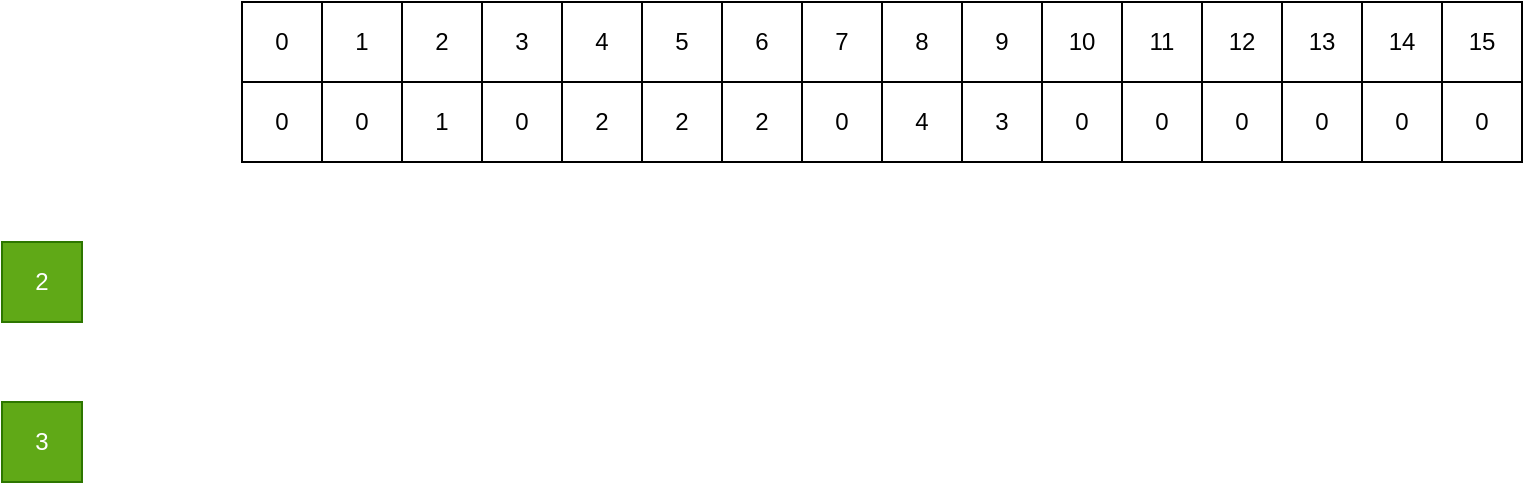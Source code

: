 <mxfile version="15.8.7" type="device"><diagram id="CTNKyXV0qniDoD_93Zks" name="페이지-1"><mxGraphModel dx="981" dy="591" grid="1" gridSize="10" guides="1" tooltips="1" connect="1" arrows="1" fold="1" page="1" pageScale="1" pageWidth="10000" pageHeight="10000" math="0" shadow="0"><root><mxCell id="0"/><mxCell id="1" parent="0"/><mxCell id="Zb6YqIeWBTnAUGPsHzLT-1" value="0" style="rounded=0;whiteSpace=wrap;html=1;" vertex="1" parent="1"><mxGeometry x="360" y="200" width="40" height="40" as="geometry"/></mxCell><mxCell id="Zb6YqIeWBTnAUGPsHzLT-2" value="3" style="rounded=0;whiteSpace=wrap;html=1;" vertex="1" parent="1"><mxGeometry x="480" y="200" width="40" height="40" as="geometry"/></mxCell><mxCell id="Zb6YqIeWBTnAUGPsHzLT-3" value="1" style="rounded=0;whiteSpace=wrap;html=1;" vertex="1" parent="1"><mxGeometry x="400" y="200" width="40" height="40" as="geometry"/></mxCell><mxCell id="Zb6YqIeWBTnAUGPsHzLT-4" value="2" style="rounded=0;whiteSpace=wrap;html=1;" vertex="1" parent="1"><mxGeometry x="440" y="200" width="40" height="40" as="geometry"/></mxCell><mxCell id="Zb6YqIeWBTnAUGPsHzLT-5" value="4" style="rounded=0;whiteSpace=wrap;html=1;" vertex="1" parent="1"><mxGeometry x="520" y="200" width="40" height="40" as="geometry"/></mxCell><mxCell id="Zb6YqIeWBTnAUGPsHzLT-6" value="5" style="rounded=0;whiteSpace=wrap;html=1;" vertex="1" parent="1"><mxGeometry x="560" y="200" width="40" height="40" as="geometry"/></mxCell><mxCell id="Zb6YqIeWBTnAUGPsHzLT-7" value="8" style="rounded=0;whiteSpace=wrap;html=1;" vertex="1" parent="1"><mxGeometry x="680" y="200" width="40" height="40" as="geometry"/></mxCell><mxCell id="Zb6YqIeWBTnAUGPsHzLT-8" value="6" style="rounded=0;whiteSpace=wrap;html=1;" vertex="1" parent="1"><mxGeometry x="600" y="200" width="40" height="40" as="geometry"/></mxCell><mxCell id="Zb6YqIeWBTnAUGPsHzLT-9" value="7" style="rounded=0;whiteSpace=wrap;html=1;" vertex="1" parent="1"><mxGeometry x="640" y="200" width="40" height="40" as="geometry"/></mxCell><mxCell id="Zb6YqIeWBTnAUGPsHzLT-10" value="9" style="rounded=0;whiteSpace=wrap;html=1;" vertex="1" parent="1"><mxGeometry x="720" y="200" width="40" height="40" as="geometry"/></mxCell><mxCell id="Zb6YqIeWBTnAUGPsHzLT-11" value="10" style="rounded=0;whiteSpace=wrap;html=1;" vertex="1" parent="1"><mxGeometry x="760" y="200" width="40" height="40" as="geometry"/></mxCell><mxCell id="Zb6YqIeWBTnAUGPsHzLT-12" value="13" style="rounded=0;whiteSpace=wrap;html=1;" vertex="1" parent="1"><mxGeometry x="880" y="200" width="40" height="40" as="geometry"/></mxCell><mxCell id="Zb6YqIeWBTnAUGPsHzLT-13" value="11" style="rounded=0;whiteSpace=wrap;html=1;" vertex="1" parent="1"><mxGeometry x="800" y="200" width="40" height="40" as="geometry"/></mxCell><mxCell id="Zb6YqIeWBTnAUGPsHzLT-14" value="12" style="rounded=0;whiteSpace=wrap;html=1;" vertex="1" parent="1"><mxGeometry x="840" y="200" width="40" height="40" as="geometry"/></mxCell><mxCell id="Zb6YqIeWBTnAUGPsHzLT-15" value="14" style="rounded=0;whiteSpace=wrap;html=1;" vertex="1" parent="1"><mxGeometry x="920" y="200" width="40" height="40" as="geometry"/></mxCell><mxCell id="Zb6YqIeWBTnAUGPsHzLT-16" value="15" style="rounded=0;whiteSpace=wrap;html=1;" vertex="1" parent="1"><mxGeometry x="960" y="200" width="40" height="40" as="geometry"/></mxCell><mxCell id="Zb6YqIeWBTnAUGPsHzLT-17" value="0" style="rounded=0;whiteSpace=wrap;html=1;" vertex="1" parent="1"><mxGeometry x="360" y="240" width="40" height="40" as="geometry"/></mxCell><mxCell id="Zb6YqIeWBTnAUGPsHzLT-18" value="0" style="rounded=0;whiteSpace=wrap;html=1;" vertex="1" parent="1"><mxGeometry x="400" y="240" width="40" height="40" as="geometry"/></mxCell><mxCell id="Zb6YqIeWBTnAUGPsHzLT-19" value="1" style="rounded=0;whiteSpace=wrap;html=1;" vertex="1" parent="1"><mxGeometry x="440" y="240" width="40" height="40" as="geometry"/></mxCell><mxCell id="Zb6YqIeWBTnAUGPsHzLT-20" value="0" style="rounded=0;whiteSpace=wrap;html=1;" vertex="1" parent="1"><mxGeometry x="480" y="240" width="40" height="40" as="geometry"/></mxCell><mxCell id="Zb6YqIeWBTnAUGPsHzLT-21" value="2" style="rounded=0;whiteSpace=wrap;html=1;" vertex="1" parent="1"><mxGeometry x="520" y="240" width="40" height="40" as="geometry"/></mxCell><mxCell id="Zb6YqIeWBTnAUGPsHzLT-22" value="2" style="rounded=0;whiteSpace=wrap;html=1;" vertex="1" parent="1"><mxGeometry x="560" y="240" width="40" height="40" as="geometry"/></mxCell><mxCell id="Zb6YqIeWBTnAUGPsHzLT-23" value="2" style="rounded=0;whiteSpace=wrap;html=1;" vertex="1" parent="1"><mxGeometry x="600" y="240" width="40" height="40" as="geometry"/></mxCell><mxCell id="Zb6YqIeWBTnAUGPsHzLT-24" value="0" style="rounded=0;whiteSpace=wrap;html=1;" vertex="1" parent="1"><mxGeometry x="640" y="240" width="40" height="40" as="geometry"/></mxCell><mxCell id="Zb6YqIeWBTnAUGPsHzLT-25" value="4" style="rounded=0;whiteSpace=wrap;html=1;" vertex="1" parent="1"><mxGeometry x="680" y="240" width="40" height="40" as="geometry"/></mxCell><mxCell id="Zb6YqIeWBTnAUGPsHzLT-26" value="3" style="rounded=0;whiteSpace=wrap;html=1;" vertex="1" parent="1"><mxGeometry x="720" y="240" width="40" height="40" as="geometry"/></mxCell><mxCell id="Zb6YqIeWBTnAUGPsHzLT-27" value="0" style="rounded=0;whiteSpace=wrap;html=1;" vertex="1" parent="1"><mxGeometry x="760" y="240" width="40" height="40" as="geometry"/></mxCell><mxCell id="Zb6YqIeWBTnAUGPsHzLT-28" value="0" style="rounded=0;whiteSpace=wrap;html=1;" vertex="1" parent="1"><mxGeometry x="800" y="240" width="40" height="40" as="geometry"/></mxCell><mxCell id="Zb6YqIeWBTnAUGPsHzLT-29" value="0" style="rounded=0;whiteSpace=wrap;html=1;" vertex="1" parent="1"><mxGeometry x="840" y="240" width="40" height="40" as="geometry"/></mxCell><mxCell id="Zb6YqIeWBTnAUGPsHzLT-30" value="0" style="rounded=0;whiteSpace=wrap;html=1;" vertex="1" parent="1"><mxGeometry x="880" y="240" width="40" height="40" as="geometry"/></mxCell><mxCell id="Zb6YqIeWBTnAUGPsHzLT-31" value="0" style="rounded=0;whiteSpace=wrap;html=1;" vertex="1" parent="1"><mxGeometry x="920" y="240" width="40" height="40" as="geometry"/></mxCell><mxCell id="Zb6YqIeWBTnAUGPsHzLT-32" value="0" style="rounded=0;whiteSpace=wrap;html=1;" vertex="1" parent="1"><mxGeometry x="960" y="240" width="40" height="40" as="geometry"/></mxCell><mxCell id="Zb6YqIeWBTnAUGPsHzLT-35" value="2" style="rounded=0;whiteSpace=wrap;html=1;fillColor=#60a917;fontColor=#ffffff;strokeColor=#2D7600;" vertex="1" parent="1"><mxGeometry x="240" y="320" width="40" height="40" as="geometry"/></mxCell><mxCell id="Zb6YqIeWBTnAUGPsHzLT-36" value="3" style="rounded=0;whiteSpace=wrap;html=1;fillColor=#60a917;fontColor=#ffffff;strokeColor=#2D7600;" vertex="1" parent="1"><mxGeometry x="240" y="400" width="40" height="40" as="geometry"/></mxCell></root></mxGraphModel></diagram></mxfile>